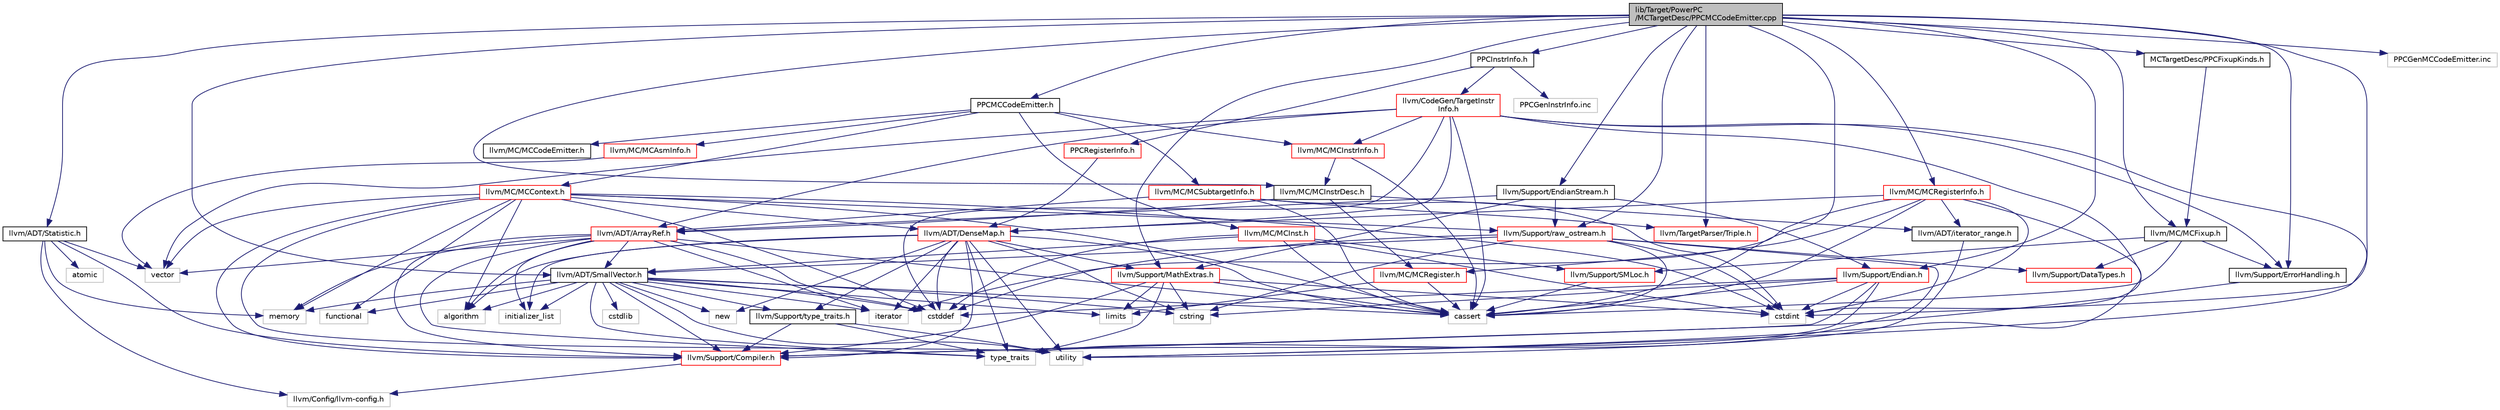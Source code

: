 digraph "lib/Target/PowerPC/MCTargetDesc/PPCMCCodeEmitter.cpp"
{
 // LATEX_PDF_SIZE
  bgcolor="transparent";
  edge [fontname="Helvetica",fontsize="10",labelfontname="Helvetica",labelfontsize="10"];
  node [fontname="Helvetica",fontsize="10",shape=record];
  Node1 [label="lib/Target/PowerPC\l/MCTargetDesc/PPCMCCodeEmitter.cpp",height=0.2,width=0.4,color="black", fillcolor="grey75", style="filled", fontcolor="black",tooltip=" "];
  Node1 -> Node2 [color="midnightblue",fontsize="10",style="solid",fontname="Helvetica"];
  Node2 [label="PPCMCCodeEmitter.h",height=0.2,width=0.4,color="black",URL="$PPCMCCodeEmitter_8h.html",tooltip=" "];
  Node2 -> Node3 [color="midnightblue",fontsize="10",style="solid",fontname="Helvetica"];
  Node3 [label="llvm/MC/MCAsmInfo.h",height=0.2,width=0.4,color="red",URL="$MCAsmInfo_8h.html",tooltip=" "];
  Node3 -> Node51 [color="midnightblue",fontsize="10",style="solid",fontname="Helvetica"];
  Node51 [label="vector",height=0.2,width=0.4,color="grey75",tooltip=" "];
  Node2 -> Node53 [color="midnightblue",fontsize="10",style="solid",fontname="Helvetica"];
  Node53 [label="llvm/MC/MCCodeEmitter.h",height=0.2,width=0.4,color="black",URL="$MCCodeEmitter_8h.html",tooltip=" "];
  Node2 -> Node54 [color="midnightblue",fontsize="10",style="solid",fontname="Helvetica"];
  Node54 [label="llvm/MC/MCSubtargetInfo.h",height=0.2,width=0.4,color="red",URL="$MCSubtargetInfo_8h.html",tooltip=" "];
  Node54 -> Node27 [color="midnightblue",fontsize="10",style="solid",fontname="Helvetica"];
  Node27 [label="llvm/ADT/ArrayRef.h",height=0.2,width=0.4,color="red",URL="$ArrayRef_8h.html",tooltip=" "];
  Node27 -> Node39 [color="midnightblue",fontsize="10",style="solid",fontname="Helvetica"];
  Node39 [label="llvm/ADT/SmallVector.h",height=0.2,width=0.4,color="black",URL="$SmallVector_8h.html",tooltip=" "];
  Node39 -> Node17 [color="midnightblue",fontsize="10",style="solid",fontname="Helvetica"];
  Node17 [label="llvm/Support/Compiler.h",height=0.2,width=0.4,color="red",URL="$Compiler_8h.html",tooltip=" "];
  Node17 -> Node18 [color="midnightblue",fontsize="10",style="solid",fontname="Helvetica"];
  Node18 [label="llvm/Config/llvm-config.h",height=0.2,width=0.4,color="grey75",tooltip=" "];
  Node39 -> Node38 [color="midnightblue",fontsize="10",style="solid",fontname="Helvetica"];
  Node38 [label="llvm/Support/type_traits.h",height=0.2,width=0.4,color="black",URL="$type__traits_8h.html",tooltip=" "];
  Node38 -> Node17 [color="midnightblue",fontsize="10",style="solid",fontname="Helvetica"];
  Node38 -> Node10 [color="midnightblue",fontsize="10",style="solid",fontname="Helvetica"];
  Node10 [label="type_traits",height=0.2,width=0.4,color="grey75",tooltip=" "];
  Node38 -> Node11 [color="midnightblue",fontsize="10",style="solid",fontname="Helvetica"];
  Node11 [label="utility",height=0.2,width=0.4,color="grey75",tooltip=" "];
  Node39 -> Node20 [color="midnightblue",fontsize="10",style="solid",fontname="Helvetica"];
  Node20 [label="algorithm",height=0.2,width=0.4,color="grey75",tooltip=" "];
  Node39 -> Node6 [color="midnightblue",fontsize="10",style="solid",fontname="Helvetica"];
  Node6 [label="cassert",height=0.2,width=0.4,color="grey75",tooltip=" "];
  Node39 -> Node7 [color="midnightblue",fontsize="10",style="solid",fontname="Helvetica"];
  Node7 [label="cstddef",height=0.2,width=0.4,color="grey75",tooltip=" "];
  Node39 -> Node40 [color="midnightblue",fontsize="10",style="solid",fontname="Helvetica"];
  Node40 [label="cstdlib",height=0.2,width=0.4,color="grey75",tooltip=" "];
  Node39 -> Node21 [color="midnightblue",fontsize="10",style="solid",fontname="Helvetica"];
  Node21 [label="cstring",height=0.2,width=0.4,color="grey75",tooltip=" "];
  Node39 -> Node41 [color="midnightblue",fontsize="10",style="solid",fontname="Helvetica"];
  Node41 [label="functional",height=0.2,width=0.4,color="grey75",tooltip=" "];
  Node39 -> Node42 [color="midnightblue",fontsize="10",style="solid",fontname="Helvetica"];
  Node42 [label="initializer_list",height=0.2,width=0.4,color="grey75",tooltip=" "];
  Node39 -> Node43 [color="midnightblue",fontsize="10",style="solid",fontname="Helvetica"];
  Node43 [label="iterator",height=0.2,width=0.4,color="grey75",tooltip=" "];
  Node39 -> Node22 [color="midnightblue",fontsize="10",style="solid",fontname="Helvetica"];
  Node22 [label="limits",height=0.2,width=0.4,color="grey75",tooltip=" "];
  Node39 -> Node44 [color="midnightblue",fontsize="10",style="solid",fontname="Helvetica"];
  Node44 [label="memory",height=0.2,width=0.4,color="grey75",tooltip=" "];
  Node39 -> Node45 [color="midnightblue",fontsize="10",style="solid",fontname="Helvetica"];
  Node45 [label="new",height=0.2,width=0.4,color="grey75",tooltip=" "];
  Node39 -> Node10 [color="midnightblue",fontsize="10",style="solid",fontname="Helvetica"];
  Node39 -> Node11 [color="midnightblue",fontsize="10",style="solid",fontname="Helvetica"];
  Node27 -> Node17 [color="midnightblue",fontsize="10",style="solid",fontname="Helvetica"];
  Node27 -> Node20 [color="midnightblue",fontsize="10",style="solid",fontname="Helvetica"];
  Node27 -> Node6 [color="midnightblue",fontsize="10",style="solid",fontname="Helvetica"];
  Node27 -> Node7 [color="midnightblue",fontsize="10",style="solid",fontname="Helvetica"];
  Node27 -> Node42 [color="midnightblue",fontsize="10",style="solid",fontname="Helvetica"];
  Node27 -> Node43 [color="midnightblue",fontsize="10",style="solid",fontname="Helvetica"];
  Node27 -> Node44 [color="midnightblue",fontsize="10",style="solid",fontname="Helvetica"];
  Node27 -> Node10 [color="midnightblue",fontsize="10",style="solid",fontname="Helvetica"];
  Node27 -> Node51 [color="midnightblue",fontsize="10",style="solid",fontname="Helvetica"];
  Node54 -> Node60 [color="midnightblue",fontsize="10",style="solid",fontname="Helvetica"];
  Node60 [label="llvm/TargetParser/Triple.h",height=0.2,width=0.4,color="red",URL="$Triple_8h.html",tooltip=" "];
  Node54 -> Node6 [color="midnightblue",fontsize="10",style="solid",fontname="Helvetica"];
  Node54 -> Node8 [color="midnightblue",fontsize="10",style="solid",fontname="Helvetica"];
  Node8 [label="cstdint",height=0.2,width=0.4,color="grey75",tooltip=" "];
  Node2 -> Node64 [color="midnightblue",fontsize="10",style="solid",fontname="Helvetica"];
  Node64 [label="llvm/MC/MCInstrInfo.h",height=0.2,width=0.4,color="red",URL="$MCInstrInfo_8h.html",tooltip=" "];
  Node64 -> Node65 [color="midnightblue",fontsize="10",style="solid",fontname="Helvetica"];
  Node65 [label="llvm/MC/MCInstrDesc.h",height=0.2,width=0.4,color="black",URL="$MCInstrDesc_8h.html",tooltip=" "];
  Node65 -> Node27 [color="midnightblue",fontsize="10",style="solid",fontname="Helvetica"];
  Node65 -> Node16 [color="midnightblue",fontsize="10",style="solid",fontname="Helvetica"];
  Node16 [label="llvm/ADT/iterator_range.h",height=0.2,width=0.4,color="black",URL="$iterator__range_8h.html",tooltip=" "];
  Node16 -> Node11 [color="midnightblue",fontsize="10",style="solid",fontname="Helvetica"];
  Node65 -> Node66 [color="midnightblue",fontsize="10",style="solid",fontname="Helvetica"];
  Node66 [label="llvm/MC/MCRegister.h",height=0.2,width=0.4,color="red",URL="$MCRegister_8h.html",tooltip=" "];
  Node66 -> Node6 [color="midnightblue",fontsize="10",style="solid",fontname="Helvetica"];
  Node66 -> Node22 [color="midnightblue",fontsize="10",style="solid",fontname="Helvetica"];
  Node64 -> Node6 [color="midnightblue",fontsize="10",style="solid",fontname="Helvetica"];
  Node2 -> Node67 [color="midnightblue",fontsize="10",style="solid",fontname="Helvetica"];
  Node67 [label="llvm/MC/MCContext.h",height=0.2,width=0.4,color="red",URL="$MCContext_8h.html",tooltip=" "];
  Node67 -> Node68 [color="midnightblue",fontsize="10",style="solid",fontname="Helvetica"];
  Node68 [label="llvm/ADT/DenseMap.h",height=0.2,width=0.4,color="red",URL="$DenseMap_8h.html",tooltip=" "];
  Node68 -> Node17 [color="midnightblue",fontsize="10",style="solid",fontname="Helvetica"];
  Node68 -> Node58 [color="midnightblue",fontsize="10",style="solid",fontname="Helvetica"];
  Node58 [label="llvm/Support/MathExtras.h",height=0.2,width=0.4,color="red",URL="$MathExtras_8h.html",tooltip=" "];
  Node58 -> Node17 [color="midnightblue",fontsize="10",style="solid",fontname="Helvetica"];
  Node58 -> Node6 [color="midnightblue",fontsize="10",style="solid",fontname="Helvetica"];
  Node58 -> Node8 [color="midnightblue",fontsize="10",style="solid",fontname="Helvetica"];
  Node58 -> Node21 [color="midnightblue",fontsize="10",style="solid",fontname="Helvetica"];
  Node58 -> Node22 [color="midnightblue",fontsize="10",style="solid",fontname="Helvetica"];
  Node58 -> Node10 [color="midnightblue",fontsize="10",style="solid",fontname="Helvetica"];
  Node68 -> Node38 [color="midnightblue",fontsize="10",style="solid",fontname="Helvetica"];
  Node68 -> Node20 [color="midnightblue",fontsize="10",style="solid",fontname="Helvetica"];
  Node68 -> Node6 [color="midnightblue",fontsize="10",style="solid",fontname="Helvetica"];
  Node68 -> Node7 [color="midnightblue",fontsize="10",style="solid",fontname="Helvetica"];
  Node68 -> Node21 [color="midnightblue",fontsize="10",style="solid",fontname="Helvetica"];
  Node68 -> Node42 [color="midnightblue",fontsize="10",style="solid",fontname="Helvetica"];
  Node68 -> Node43 [color="midnightblue",fontsize="10",style="solid",fontname="Helvetica"];
  Node68 -> Node45 [color="midnightblue",fontsize="10",style="solid",fontname="Helvetica"];
  Node68 -> Node10 [color="midnightblue",fontsize="10",style="solid",fontname="Helvetica"];
  Node68 -> Node11 [color="midnightblue",fontsize="10",style="solid",fontname="Helvetica"];
  Node67 -> Node17 [color="midnightblue",fontsize="10",style="solid",fontname="Helvetica"];
  Node67 -> Node84 [color="midnightblue",fontsize="10",style="solid",fontname="Helvetica"];
  Node84 [label="llvm/Support/raw_ostream.h",height=0.2,width=0.4,color="red",URL="$raw__ostream_8h.html",tooltip=" "];
  Node84 -> Node39 [color="midnightblue",fontsize="10",style="solid",fontname="Helvetica"];
  Node84 -> Node29 [color="midnightblue",fontsize="10",style="solid",fontname="Helvetica"];
  Node29 [label="llvm/Support/DataTypes.h",height=0.2,width=0.4,color="red",URL="$Support_2DataTypes_8h.html",tooltip=" "];
  Node84 -> Node6 [color="midnightblue",fontsize="10",style="solid",fontname="Helvetica"];
  Node84 -> Node7 [color="midnightblue",fontsize="10",style="solid",fontname="Helvetica"];
  Node84 -> Node8 [color="midnightblue",fontsize="10",style="solid",fontname="Helvetica"];
  Node84 -> Node21 [color="midnightblue",fontsize="10",style="solid",fontname="Helvetica"];
  Node84 -> Node10 [color="midnightblue",fontsize="10",style="solid",fontname="Helvetica"];
  Node67 -> Node20 [color="midnightblue",fontsize="10",style="solid",fontname="Helvetica"];
  Node67 -> Node6 [color="midnightblue",fontsize="10",style="solid",fontname="Helvetica"];
  Node67 -> Node7 [color="midnightblue",fontsize="10",style="solid",fontname="Helvetica"];
  Node67 -> Node8 [color="midnightblue",fontsize="10",style="solid",fontname="Helvetica"];
  Node67 -> Node41 [color="midnightblue",fontsize="10",style="solid",fontname="Helvetica"];
  Node67 -> Node44 [color="midnightblue",fontsize="10",style="solid",fontname="Helvetica"];
  Node67 -> Node11 [color="midnightblue",fontsize="10",style="solid",fontname="Helvetica"];
  Node67 -> Node51 [color="midnightblue",fontsize="10",style="solid",fontname="Helvetica"];
  Node2 -> Node123 [color="midnightblue",fontsize="10",style="solid",fontname="Helvetica"];
  Node123 [label="llvm/MC/MCInst.h",height=0.2,width=0.4,color="red",URL="$MCInst_8h.html",tooltip=" "];
  Node123 -> Node39 [color="midnightblue",fontsize="10",style="solid",fontname="Helvetica"];
  Node123 -> Node91 [color="midnightblue",fontsize="10",style="solid",fontname="Helvetica"];
  Node91 [label="llvm/Support/SMLoc.h",height=0.2,width=0.4,color="red",URL="$SMLoc_8h.html",tooltip=" "];
  Node91 -> Node6 [color="midnightblue",fontsize="10",style="solid",fontname="Helvetica"];
  Node123 -> Node6 [color="midnightblue",fontsize="10",style="solid",fontname="Helvetica"];
  Node123 -> Node7 [color="midnightblue",fontsize="10",style="solid",fontname="Helvetica"];
  Node123 -> Node8 [color="midnightblue",fontsize="10",style="solid",fontname="Helvetica"];
  Node1 -> Node125 [color="midnightblue",fontsize="10",style="solid",fontname="Helvetica"];
  Node125 [label="MCTargetDesc/PPCFixupKinds.h",height=0.2,width=0.4,color="black",URL="$PPCFixupKinds_8h.html",tooltip=" "];
  Node125 -> Node122 [color="midnightblue",fontsize="10",style="solid",fontname="Helvetica"];
  Node122 [label="llvm/MC/MCFixup.h",height=0.2,width=0.4,color="black",URL="$MCFixup_8h.html",tooltip=" "];
  Node122 -> Node29 [color="midnightblue",fontsize="10",style="solid",fontname="Helvetica"];
  Node122 -> Node34 [color="midnightblue",fontsize="10",style="solid",fontname="Helvetica"];
  Node34 [label="llvm/Support/ErrorHandling.h",height=0.2,width=0.4,color="black",URL="$Support_2ErrorHandling_8h.html",tooltip=" "];
  Node34 -> Node17 [color="midnightblue",fontsize="10",style="solid",fontname="Helvetica"];
  Node122 -> Node91 [color="midnightblue",fontsize="10",style="solid",fontname="Helvetica"];
  Node122 -> Node6 [color="midnightblue",fontsize="10",style="solid",fontname="Helvetica"];
  Node1 -> Node126 [color="midnightblue",fontsize="10",style="solid",fontname="Helvetica"];
  Node126 [label="PPCInstrInfo.h",height=0.2,width=0.4,color="black",URL="$PPCInstrInfo_8h.html",tooltip=" "];
  Node126 -> Node127 [color="midnightblue",fontsize="10",style="solid",fontname="Helvetica"];
  Node127 [label="PPCRegisterInfo.h",height=0.2,width=0.4,color="red",URL="$PPCRegisterInfo_8h.html",tooltip=" "];
  Node127 -> Node68 [color="midnightblue",fontsize="10",style="solid",fontname="Helvetica"];
  Node126 -> Node135 [color="midnightblue",fontsize="10",style="solid",fontname="Helvetica"];
  Node135 [label="llvm/CodeGen/TargetInstr\lInfo.h",height=0.2,width=0.4,color="red",URL="$TargetInstrInfo_8h.html",tooltip=" "];
  Node135 -> Node27 [color="midnightblue",fontsize="10",style="solid",fontname="Helvetica"];
  Node135 -> Node68 [color="midnightblue",fontsize="10",style="solid",fontname="Helvetica"];
  Node135 -> Node64 [color="midnightblue",fontsize="10",style="solid",fontname="Helvetica"];
  Node135 -> Node34 [color="midnightblue",fontsize="10",style="solid",fontname="Helvetica"];
  Node135 -> Node6 [color="midnightblue",fontsize="10",style="solid",fontname="Helvetica"];
  Node135 -> Node7 [color="midnightblue",fontsize="10",style="solid",fontname="Helvetica"];
  Node135 -> Node8 [color="midnightblue",fontsize="10",style="solid",fontname="Helvetica"];
  Node135 -> Node11 [color="midnightblue",fontsize="10",style="solid",fontname="Helvetica"];
  Node135 -> Node51 [color="midnightblue",fontsize="10",style="solid",fontname="Helvetica"];
  Node126 -> Node133 [color="midnightblue",fontsize="10",style="solid",fontname="Helvetica"];
  Node133 [label="PPCGenInstrInfo.inc",height=0.2,width=0.4,color="grey75",tooltip=" "];
  Node1 -> Node39 [color="midnightblue",fontsize="10",style="solid",fontname="Helvetica"];
  Node1 -> Node250 [color="midnightblue",fontsize="10",style="solid",fontname="Helvetica"];
  Node250 [label="llvm/ADT/Statistic.h",height=0.2,width=0.4,color="black",URL="$Statistic_8h.html",tooltip=" "];
  Node250 -> Node18 [color="midnightblue",fontsize="10",style="solid",fontname="Helvetica"];
  Node250 -> Node17 [color="midnightblue",fontsize="10",style="solid",fontname="Helvetica"];
  Node250 -> Node238 [color="midnightblue",fontsize="10",style="solid",fontname="Helvetica"];
  Node238 [label="atomic",height=0.2,width=0.4,color="grey75",tooltip=" "];
  Node250 -> Node44 [color="midnightblue",fontsize="10",style="solid",fontname="Helvetica"];
  Node250 -> Node51 [color="midnightblue",fontsize="10",style="solid",fontname="Helvetica"];
  Node1 -> Node122 [color="midnightblue",fontsize="10",style="solid",fontname="Helvetica"];
  Node1 -> Node65 [color="midnightblue",fontsize="10",style="solid",fontname="Helvetica"];
  Node1 -> Node129 [color="midnightblue",fontsize="10",style="solid",fontname="Helvetica"];
  Node129 [label="llvm/MC/MCRegisterInfo.h",height=0.2,width=0.4,color="red",URL="$MCRegisterInfo_8h.html",tooltip=" "];
  Node129 -> Node68 [color="midnightblue",fontsize="10",style="solid",fontname="Helvetica"];
  Node129 -> Node16 [color="midnightblue",fontsize="10",style="solid",fontname="Helvetica"];
  Node129 -> Node66 [color="midnightblue",fontsize="10",style="solid",fontname="Helvetica"];
  Node129 -> Node6 [color="midnightblue",fontsize="10",style="solid",fontname="Helvetica"];
  Node129 -> Node8 [color="midnightblue",fontsize="10",style="solid",fontname="Helvetica"];
  Node129 -> Node43 [color="midnightblue",fontsize="10",style="solid",fontname="Helvetica"];
  Node129 -> Node11 [color="midnightblue",fontsize="10",style="solid",fontname="Helvetica"];
  Node1 -> Node63 [color="midnightblue",fontsize="10",style="solid",fontname="Helvetica"];
  Node63 [label="llvm/Support/Endian.h",height=0.2,width=0.4,color="red",URL="$Endian_8h.html",tooltip=" "];
  Node63 -> Node17 [color="midnightblue",fontsize="10",style="solid",fontname="Helvetica"];
  Node63 -> Node6 [color="midnightblue",fontsize="10",style="solid",fontname="Helvetica"];
  Node63 -> Node7 [color="midnightblue",fontsize="10",style="solid",fontname="Helvetica"];
  Node63 -> Node8 [color="midnightblue",fontsize="10",style="solid",fontname="Helvetica"];
  Node63 -> Node21 [color="midnightblue",fontsize="10",style="solid",fontname="Helvetica"];
  Node63 -> Node10 [color="midnightblue",fontsize="10",style="solid",fontname="Helvetica"];
  Node1 -> Node251 [color="midnightblue",fontsize="10",style="solid",fontname="Helvetica"];
  Node251 [label="llvm/Support/EndianStream.h",height=0.2,width=0.4,color="black",URL="$EndianStream_8h.html",tooltip=" "];
  Node251 -> Node27 [color="midnightblue",fontsize="10",style="solid",fontname="Helvetica"];
  Node251 -> Node63 [color="midnightblue",fontsize="10",style="solid",fontname="Helvetica"];
  Node251 -> Node58 [color="midnightblue",fontsize="10",style="solid",fontname="Helvetica"];
  Node251 -> Node84 [color="midnightblue",fontsize="10",style="solid",fontname="Helvetica"];
  Node1 -> Node34 [color="midnightblue",fontsize="10",style="solid",fontname="Helvetica"];
  Node1 -> Node58 [color="midnightblue",fontsize="10",style="solid",fontname="Helvetica"];
  Node1 -> Node84 [color="midnightblue",fontsize="10",style="solid",fontname="Helvetica"];
  Node1 -> Node60 [color="midnightblue",fontsize="10",style="solid",fontname="Helvetica"];
  Node1 -> Node6 [color="midnightblue",fontsize="10",style="solid",fontname="Helvetica"];
  Node1 -> Node8 [color="midnightblue",fontsize="10",style="solid",fontname="Helvetica"];
  Node1 -> Node252 [color="midnightblue",fontsize="10",style="solid",fontname="Helvetica"];
  Node252 [label="PPCGenMCCodeEmitter.inc",height=0.2,width=0.4,color="grey75",tooltip=" "];
}
